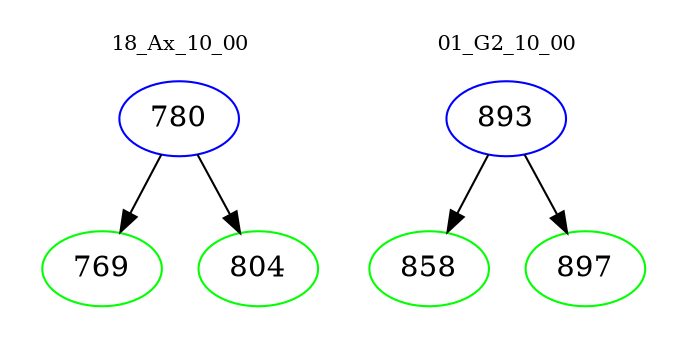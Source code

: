 digraph{
subgraph cluster_0 {
color = white
label = "18_Ax_10_00";
fontsize=10;
T0_780 [label="780", color="blue"]
T0_780 -> T0_769 [color="black"]
T0_769 [label="769", color="green"]
T0_780 -> T0_804 [color="black"]
T0_804 [label="804", color="green"]
}
subgraph cluster_1 {
color = white
label = "01_G2_10_00";
fontsize=10;
T1_893 [label="893", color="blue"]
T1_893 -> T1_858 [color="black"]
T1_858 [label="858", color="green"]
T1_893 -> T1_897 [color="black"]
T1_897 [label="897", color="green"]
}
}
